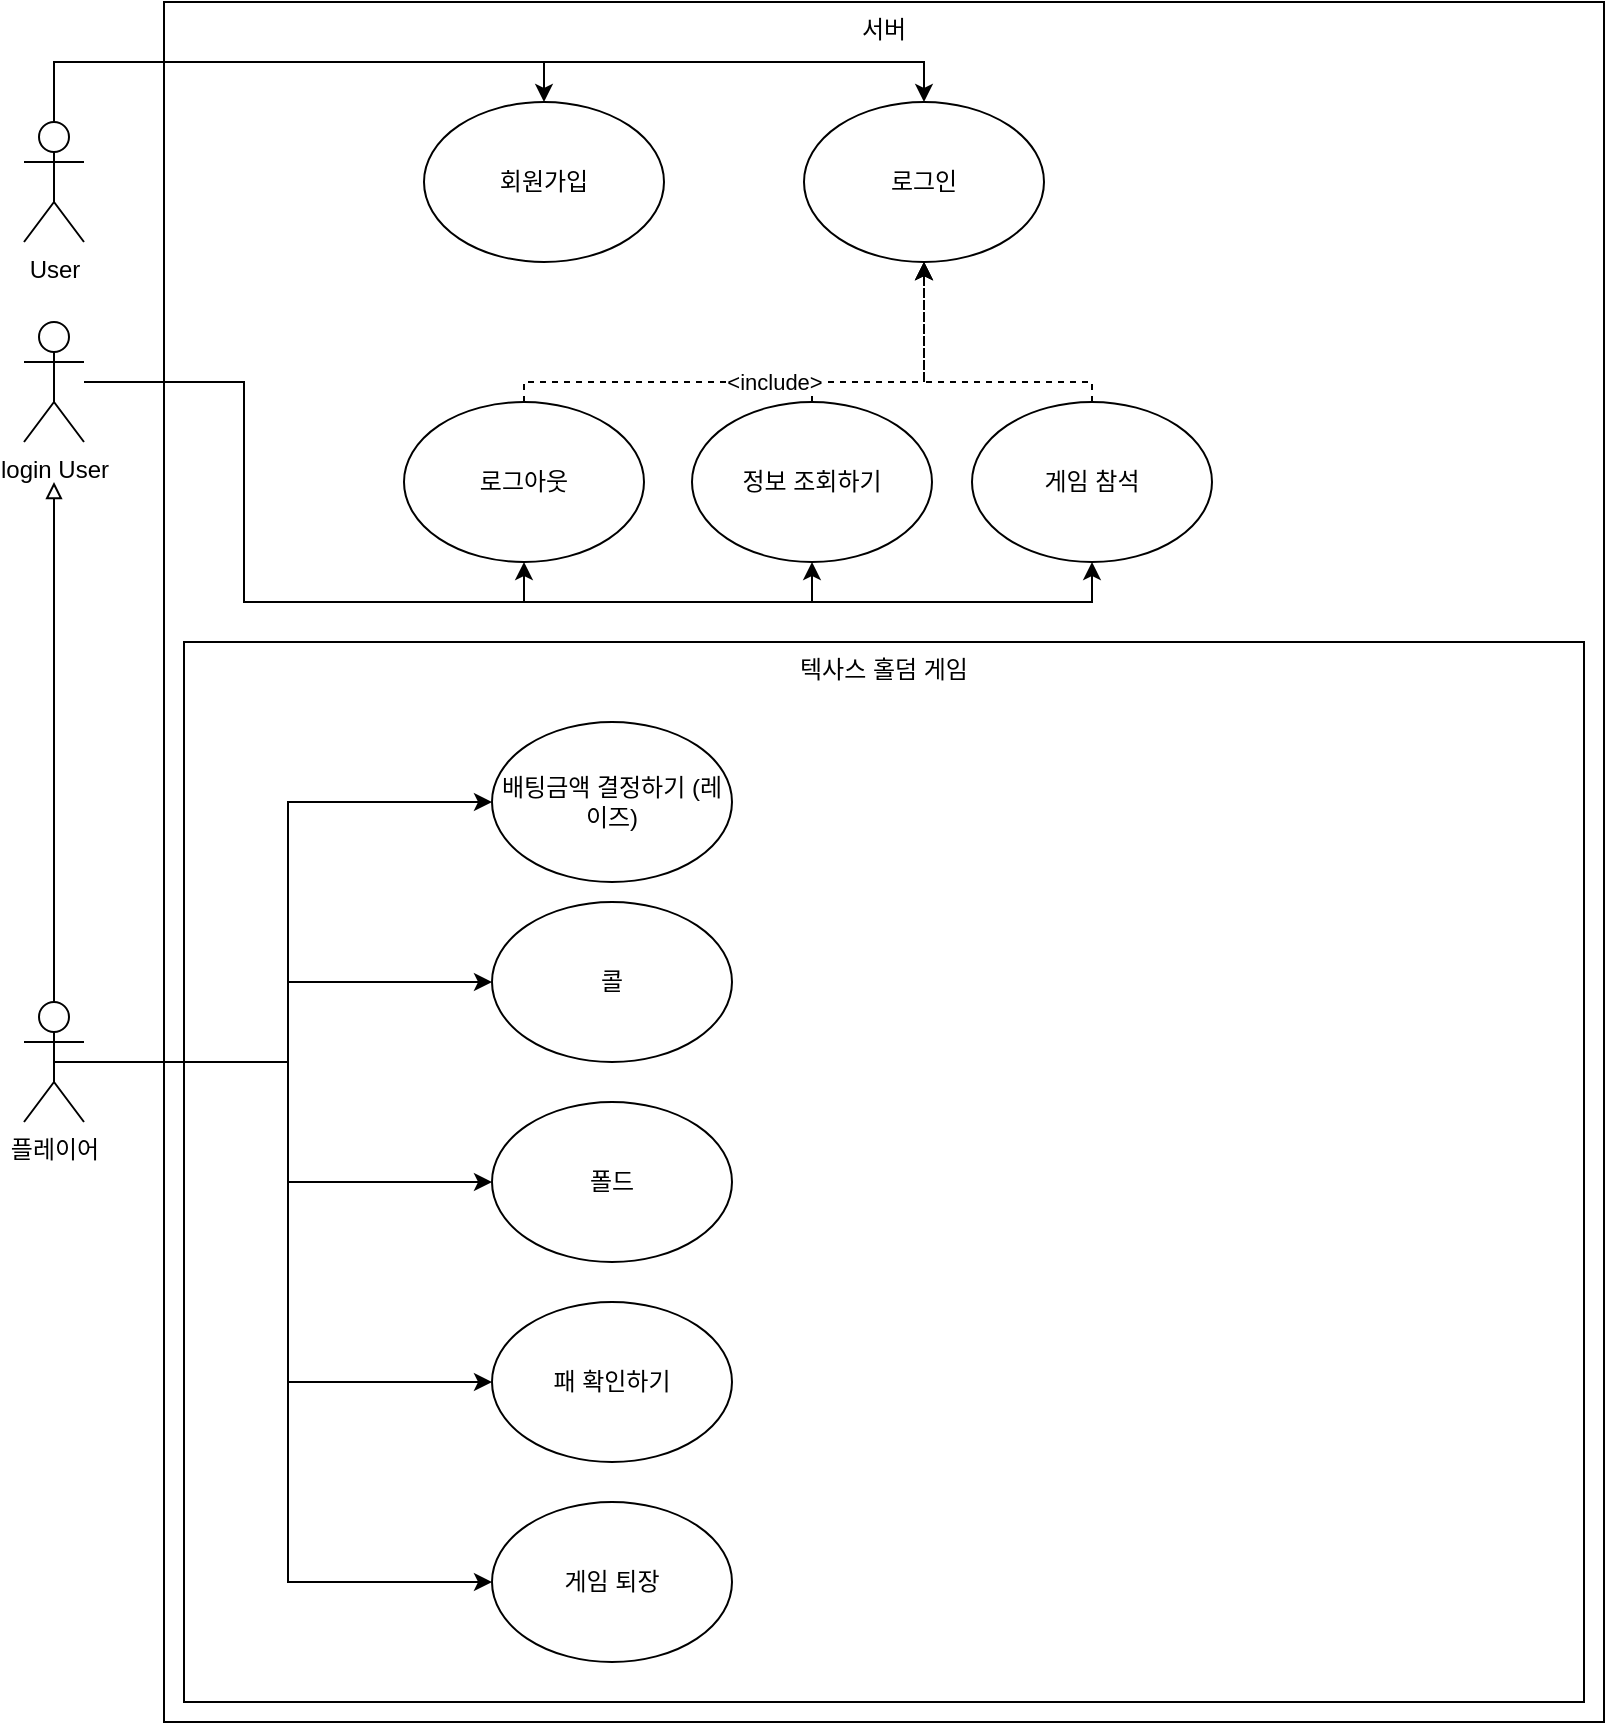 <mxfile version="15.4.1" type="github">
  <diagram id="y-EOfLyRayrffuNytPgW" name="Page-1">
    <mxGraphModel dx="1182" dy="1933" grid="1" gridSize="10" guides="1" tooltips="1" connect="1" arrows="1" fold="1" page="1" pageScale="1" pageWidth="827" pageHeight="1169" math="0" shadow="0">
      <root>
        <mxCell id="0" />
        <mxCell id="1" parent="0" />
        <mxCell id="BDkGL1UXGUK9MqZ0ccRs-2" value="서버" style="rounded=0;whiteSpace=wrap;html=1;verticalAlign=top;" parent="1" vertex="1">
          <mxGeometry x="190" y="-90" width="720" height="860" as="geometry" />
        </mxCell>
        <mxCell id="It_J201JycvOayyEyo5P-18" value="텍사스 홀덤 게임" style="rounded=0;whiteSpace=wrap;html=1;verticalAlign=top;" vertex="1" parent="1">
          <mxGeometry x="200" y="230" width="700" height="530" as="geometry" />
        </mxCell>
        <mxCell id="XDTb-5lJ9CkzeO3RCMUf-7" style="edgeStyle=orthogonalEdgeStyle;rounded=0;orthogonalLoop=1;jettySize=auto;html=1;entryX=0;entryY=0.5;entryDx=0;entryDy=0;" parent="1" source="BDkGL1UXGUK9MqZ0ccRs-15" target="XDTb-5lJ9CkzeO3RCMUf-2" edge="1">
          <mxGeometry relative="1" as="geometry" />
        </mxCell>
        <mxCell id="XDTb-5lJ9CkzeO3RCMUf-8" style="edgeStyle=orthogonalEdgeStyle;rounded=0;orthogonalLoop=1;jettySize=auto;html=1;entryX=0;entryY=0.5;entryDx=0;entryDy=0;" parent="1" source="BDkGL1UXGUK9MqZ0ccRs-15" target="XDTb-5lJ9CkzeO3RCMUf-3" edge="1">
          <mxGeometry relative="1" as="geometry" />
        </mxCell>
        <mxCell id="It_J201JycvOayyEyo5P-4" style="edgeStyle=orthogonalEdgeStyle;rounded=0;orthogonalLoop=1;jettySize=auto;html=1;exitX=0.5;exitY=0.5;exitDx=0;exitDy=0;exitPerimeter=0;entryX=0;entryY=0.5;entryDx=0;entryDy=0;" edge="1" parent="1" source="BDkGL1UXGUK9MqZ0ccRs-15" target="It_J201JycvOayyEyo5P-2">
          <mxGeometry relative="1" as="geometry" />
        </mxCell>
        <mxCell id="It_J201JycvOayyEyo5P-8" style="edgeStyle=orthogonalEdgeStyle;rounded=0;orthogonalLoop=1;jettySize=auto;html=1;exitX=0.5;exitY=0;exitDx=0;exitDy=0;exitPerimeter=0;endArrow=block;endFill=0;" edge="1" parent="1" source="BDkGL1UXGUK9MqZ0ccRs-15">
          <mxGeometry relative="1" as="geometry">
            <mxPoint x="135" y="150" as="targetPoint" />
            <Array as="points">
              <mxPoint x="135" y="210" />
              <mxPoint x="135" y="210" />
            </Array>
          </mxGeometry>
        </mxCell>
        <mxCell id="It_J201JycvOayyEyo5P-20" style="edgeStyle=orthogonalEdgeStyle;rounded=0;orthogonalLoop=1;jettySize=auto;html=1;exitX=0.5;exitY=0.5;exitDx=0;exitDy=0;exitPerimeter=0;entryX=0;entryY=0.5;entryDx=0;entryDy=0;" edge="1" parent="1" source="BDkGL1UXGUK9MqZ0ccRs-15" target="It_J201JycvOayyEyo5P-19">
          <mxGeometry relative="1" as="geometry" />
        </mxCell>
        <mxCell id="It_J201JycvOayyEyo5P-24" style="edgeStyle=orthogonalEdgeStyle;rounded=0;orthogonalLoop=1;jettySize=auto;html=1;exitX=0.5;exitY=0.5;exitDx=0;exitDy=0;exitPerimeter=0;entryX=0;entryY=0.5;entryDx=0;entryDy=0;" edge="1" parent="1" source="BDkGL1UXGUK9MqZ0ccRs-15" target="It_J201JycvOayyEyo5P-23">
          <mxGeometry relative="1" as="geometry" />
        </mxCell>
        <mxCell id="BDkGL1UXGUK9MqZ0ccRs-15" value="플레이어" style="shape=umlActor;verticalLabelPosition=bottom;verticalAlign=top;html=1;outlineConnect=0;" parent="1" vertex="1">
          <mxGeometry x="120" y="410" width="30" height="60" as="geometry" />
        </mxCell>
        <mxCell id="It_J201JycvOayyEyo5P-41" style="edgeStyle=orthogonalEdgeStyle;rounded=0;orthogonalLoop=1;jettySize=auto;html=1;endArrow=classic;endFill=1;entryX=0.5;entryY=1;entryDx=0;entryDy=0;dashed=1;" edge="1" parent="1" source="FhCvCFaldwQa_D8-2yYc-1" target="It_J201JycvOayyEyo5P-27">
          <mxGeometry relative="1" as="geometry">
            <mxPoint x="570" y="50" as="targetPoint" />
            <Array as="points">
              <mxPoint x="654" y="100" />
              <mxPoint x="570" y="100" />
            </Array>
          </mxGeometry>
        </mxCell>
        <mxCell id="FhCvCFaldwQa_D8-2yYc-1" value="게임 참석" style="ellipse;whiteSpace=wrap;html=1;" parent="1" vertex="1">
          <mxGeometry x="594" y="110" width="120" height="80" as="geometry" />
        </mxCell>
        <mxCell id="XDTb-5lJ9CkzeO3RCMUf-2" value="배팅금액 결정하기 (레이즈)" style="ellipse;whiteSpace=wrap;html=1;" parent="1" vertex="1">
          <mxGeometry x="354" y="270" width="120" height="80" as="geometry" />
        </mxCell>
        <mxCell id="XDTb-5lJ9CkzeO3RCMUf-3" value="콜" style="ellipse;whiteSpace=wrap;html=1;" parent="1" vertex="1">
          <mxGeometry x="354" y="360" width="120" height="80" as="geometry" />
        </mxCell>
        <mxCell id="It_J201JycvOayyEyo5P-2" value="폴드" style="ellipse;whiteSpace=wrap;html=1;" vertex="1" parent="1">
          <mxGeometry x="354" y="460" width="120" height="80" as="geometry" />
        </mxCell>
        <mxCell id="It_J201JycvOayyEyo5P-40" style="edgeStyle=orthogonalEdgeStyle;rounded=0;orthogonalLoop=1;jettySize=auto;html=1;endArrow=classic;endFill=1;dashed=1;" edge="1" parent="1" source="It_J201JycvOayyEyo5P-12">
          <mxGeometry relative="1" as="geometry">
            <mxPoint x="570" y="40" as="targetPoint" />
            <Array as="points">
              <mxPoint x="514" y="100" />
              <mxPoint x="570" y="100" />
            </Array>
          </mxGeometry>
        </mxCell>
        <mxCell id="It_J201JycvOayyEyo5P-12" value="정보 조회하기" style="ellipse;whiteSpace=wrap;html=1;" vertex="1" parent="1">
          <mxGeometry x="454" y="110" width="120" height="80" as="geometry" />
        </mxCell>
        <mxCell id="It_J201JycvOayyEyo5P-39" value="&amp;lt;include&amp;gt;" style="edgeStyle=orthogonalEdgeStyle;rounded=0;orthogonalLoop=1;jettySize=auto;html=1;entryX=0.5;entryY=1;entryDx=0;entryDy=0;endArrow=classic;endFill=1;dashed=1;" edge="1" parent="1" source="It_J201JycvOayyEyo5P-16" target="It_J201JycvOayyEyo5P-27">
          <mxGeometry relative="1" as="geometry">
            <Array as="points">
              <mxPoint x="370" y="100" />
              <mxPoint x="570" y="100" />
            </Array>
          </mxGeometry>
        </mxCell>
        <mxCell id="It_J201JycvOayyEyo5P-16" value="로그아웃" style="ellipse;whiteSpace=wrap;html=1;" vertex="1" parent="1">
          <mxGeometry x="310" y="110" width="120" height="80" as="geometry" />
        </mxCell>
        <mxCell id="It_J201JycvOayyEyo5P-19" value="게임 퇴장" style="ellipse;whiteSpace=wrap;html=1;" vertex="1" parent="1">
          <mxGeometry x="354" y="660" width="120" height="80" as="geometry" />
        </mxCell>
        <mxCell id="It_J201JycvOayyEyo5P-23" value="패 확인하기" style="ellipse;whiteSpace=wrap;html=1;" vertex="1" parent="1">
          <mxGeometry x="354" y="560" width="120" height="80" as="geometry" />
        </mxCell>
        <mxCell id="It_J201JycvOayyEyo5P-27" value="로그인" style="ellipse;whiteSpace=wrap;html=1;" vertex="1" parent="1">
          <mxGeometry x="510" y="-40" width="120" height="80" as="geometry" />
        </mxCell>
        <mxCell id="It_J201JycvOayyEyo5P-28" value="회원가입" style="ellipse;whiteSpace=wrap;html=1;" vertex="1" parent="1">
          <mxGeometry x="320" y="-40" width="120" height="80" as="geometry" />
        </mxCell>
        <mxCell id="It_J201JycvOayyEyo5P-37" style="edgeStyle=orthogonalEdgeStyle;rounded=0;orthogonalLoop=1;jettySize=auto;html=1;entryX=0.5;entryY=0;entryDx=0;entryDy=0;endArrow=classic;endFill=1;" edge="1" parent="1" source="It_J201JycvOayyEyo5P-32" target="It_J201JycvOayyEyo5P-28">
          <mxGeometry relative="1" as="geometry">
            <Array as="points">
              <mxPoint x="135" y="-60" />
              <mxPoint x="380" y="-60" />
            </Array>
          </mxGeometry>
        </mxCell>
        <mxCell id="It_J201JycvOayyEyo5P-38" style="edgeStyle=orthogonalEdgeStyle;rounded=0;orthogonalLoop=1;jettySize=auto;html=1;entryX=0.5;entryY=0;entryDx=0;entryDy=0;endArrow=classic;endFill=1;" edge="1" parent="1" source="It_J201JycvOayyEyo5P-32" target="It_J201JycvOayyEyo5P-27">
          <mxGeometry relative="1" as="geometry">
            <Array as="points">
              <mxPoint x="135" y="-60" />
              <mxPoint x="570" y="-60" />
            </Array>
          </mxGeometry>
        </mxCell>
        <mxCell id="It_J201JycvOayyEyo5P-32" value="User" style="shape=umlActor;verticalLabelPosition=bottom;verticalAlign=top;html=1;outlineConnect=0;" vertex="1" parent="1">
          <mxGeometry x="120" y="-30" width="30" height="60" as="geometry" />
        </mxCell>
        <mxCell id="It_J201JycvOayyEyo5P-46" style="edgeStyle=orthogonalEdgeStyle;rounded=0;orthogonalLoop=1;jettySize=auto;html=1;entryX=0.5;entryY=1;entryDx=0;entryDy=0;endArrow=classic;endFill=1;" edge="1" parent="1" source="It_J201JycvOayyEyo5P-43" target="It_J201JycvOayyEyo5P-16">
          <mxGeometry relative="1" as="geometry" />
        </mxCell>
        <mxCell id="It_J201JycvOayyEyo5P-47" style="edgeStyle=orthogonalEdgeStyle;rounded=0;orthogonalLoop=1;jettySize=auto;html=1;entryX=0.5;entryY=1;entryDx=0;entryDy=0;endArrow=classic;endFill=1;" edge="1" parent="1" source="It_J201JycvOayyEyo5P-43" target="It_J201JycvOayyEyo5P-12">
          <mxGeometry relative="1" as="geometry">
            <Array as="points">
              <mxPoint x="230" y="100" />
              <mxPoint x="230" y="210" />
              <mxPoint x="514" y="210" />
            </Array>
          </mxGeometry>
        </mxCell>
        <mxCell id="It_J201JycvOayyEyo5P-48" style="edgeStyle=orthogonalEdgeStyle;rounded=0;orthogonalLoop=1;jettySize=auto;html=1;entryX=0.5;entryY=1;entryDx=0;entryDy=0;endArrow=classic;endFill=1;" edge="1" parent="1" source="It_J201JycvOayyEyo5P-43" target="FhCvCFaldwQa_D8-2yYc-1">
          <mxGeometry relative="1" as="geometry">
            <Array as="points">
              <mxPoint x="230" y="100" />
              <mxPoint x="230" y="210" />
              <mxPoint x="654" y="210" />
            </Array>
          </mxGeometry>
        </mxCell>
        <mxCell id="It_J201JycvOayyEyo5P-43" value="login User" style="shape=umlActor;verticalLabelPosition=bottom;verticalAlign=top;html=1;outlineConnect=0;" vertex="1" parent="1">
          <mxGeometry x="120" y="70" width="30" height="60" as="geometry" />
        </mxCell>
      </root>
    </mxGraphModel>
  </diagram>
</mxfile>
